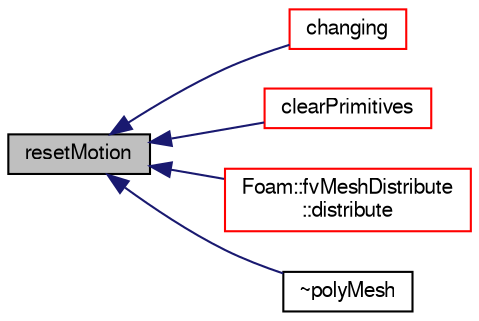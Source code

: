 digraph "resetMotion"
{
  bgcolor="transparent";
  edge [fontname="FreeSans",fontsize="10",labelfontname="FreeSans",labelfontsize="10"];
  node [fontname="FreeSans",fontsize="10",shape=record];
  rankdir="LR";
  Node17686 [label="resetMotion",height=0.2,width=0.4,color="black", fillcolor="grey75", style="filled", fontcolor="black"];
  Node17686 -> Node17687 [dir="back",color="midnightblue",fontsize="10",style="solid",fontname="FreeSans"];
  Node17687 [label="changing",height=0.2,width=0.4,color="red",URL="$a27410.html#a5ffdcac7622a1cba91f4f67b058a85b0",tooltip="Is mesh changing (topology changing and/or moving) "];
  Node17686 -> Node17965 [dir="back",color="midnightblue",fontsize="10",style="solid",fontname="FreeSans"];
  Node17965 [label="clearPrimitives",height=0.2,width=0.4,color="red",URL="$a27410.html#a61f53f788700cf7c4c0cccd1f4f51ee8",tooltip="Clear primitive data (points, faces and cells) "];
  Node17686 -> Node17967 [dir="back",color="midnightblue",fontsize="10",style="solid",fontname="FreeSans"];
  Node17967 [label="Foam::fvMeshDistribute\l::distribute",height=0.2,width=0.4,color="red",URL="$a21454.html#acb11a389cf765470aea69d37a526cf1f",tooltip="Send cells to neighbours according to distribution. "];
  Node17686 -> Node17977 [dir="back",color="midnightblue",fontsize="10",style="solid",fontname="FreeSans"];
  Node17977 [label="~polyMesh",height=0.2,width=0.4,color="black",URL="$a27410.html#a027782324136d170b1a744a5dc6f69b6",tooltip="Destructor. "];
}
